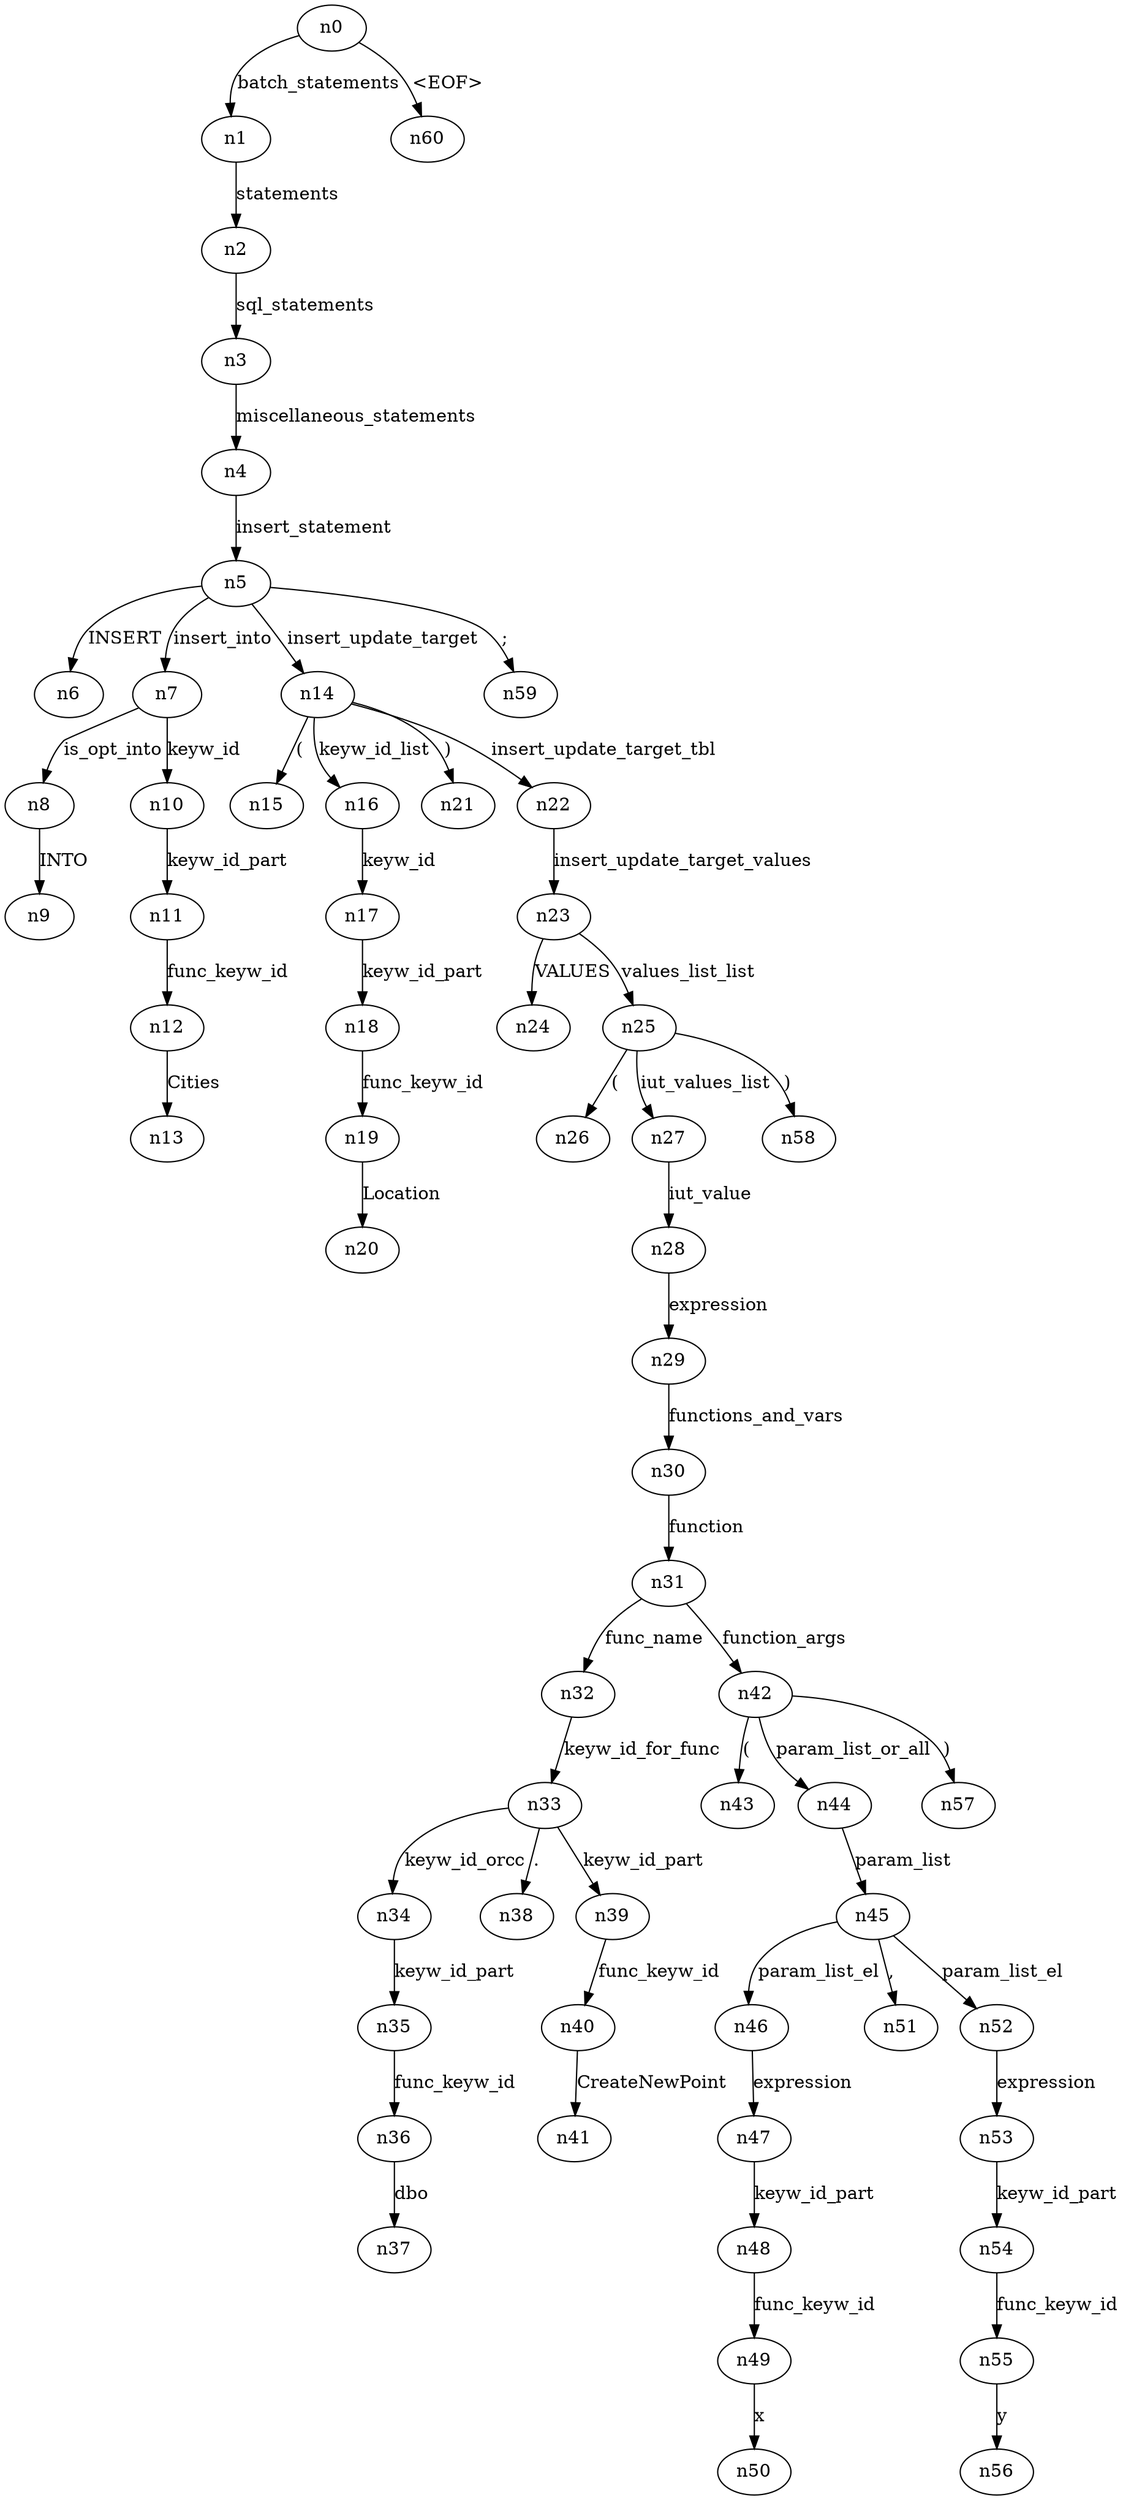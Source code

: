 digraph ParseTree {
  n0 -> n1 [label="batch_statements"];
  n1 -> n2 [label="statements"];
  n2 -> n3 [label="sql_statements"];
  n3 -> n4 [label="miscellaneous_statements"];
  n4 -> n5 [label="insert_statement"];
  n5 -> n6 [label="INSERT"];
  n5 -> n7 [label="insert_into"];
  n7 -> n8 [label="is_opt_into"];
  n8 -> n9 [label="INTO"];
  n7 -> n10 [label="keyw_id"];
  n10 -> n11 [label="keyw_id_part"];
  n11 -> n12 [label="func_keyw_id"];
  n12 -> n13 [label="Cities"];
  n5 -> n14 [label="insert_update_target"];
  n14 -> n15 [label="("];
  n14 -> n16 [label="keyw_id_list"];
  n16 -> n17 [label="keyw_id"];
  n17 -> n18 [label="keyw_id_part"];
  n18 -> n19 [label="func_keyw_id"];
  n19 -> n20 [label="Location"];
  n14 -> n21 [label=")"];
  n14 -> n22 [label="insert_update_target_tbl"];
  n22 -> n23 [label="insert_update_target_values"];
  n23 -> n24 [label="VALUES"];
  n23 -> n25 [label="values_list_list"];
  n25 -> n26 [label="("];
  n25 -> n27 [label="iut_values_list"];
  n27 -> n28 [label="iut_value"];
  n28 -> n29 [label="expression"];
  n29 -> n30 [label="functions_and_vars"];
  n30 -> n31 [label="function"];
  n31 -> n32 [label="func_name"];
  n32 -> n33 [label="keyw_id_for_func"];
  n33 -> n34 [label="keyw_id_orcc"];
  n34 -> n35 [label="keyw_id_part"];
  n35 -> n36 [label="func_keyw_id"];
  n36 -> n37 [label="dbo"];
  n33 -> n38 [label="."];
  n33 -> n39 [label="keyw_id_part"];
  n39 -> n40 [label="func_keyw_id"];
  n40 -> n41 [label="CreateNewPoint"];
  n31 -> n42 [label="function_args"];
  n42 -> n43 [label="("];
  n42 -> n44 [label="param_list_or_all"];
  n44 -> n45 [label="param_list"];
  n45 -> n46 [label="param_list_el"];
  n46 -> n47 [label="expression"];
  n47 -> n48 [label="keyw_id_part"];
  n48 -> n49 [label="func_keyw_id"];
  n49 -> n50 [label="x"];
  n45 -> n51 [label=","];
  n45 -> n52 [label="param_list_el"];
  n52 -> n53 [label="expression"];
  n53 -> n54 [label="keyw_id_part"];
  n54 -> n55 [label="func_keyw_id"];
  n55 -> n56 [label="y"];
  n42 -> n57 [label=")"];
  n25 -> n58 [label=")"];
  n5 -> n59 [label=";"];
  n0 -> n60 [label="<EOF>"];
}